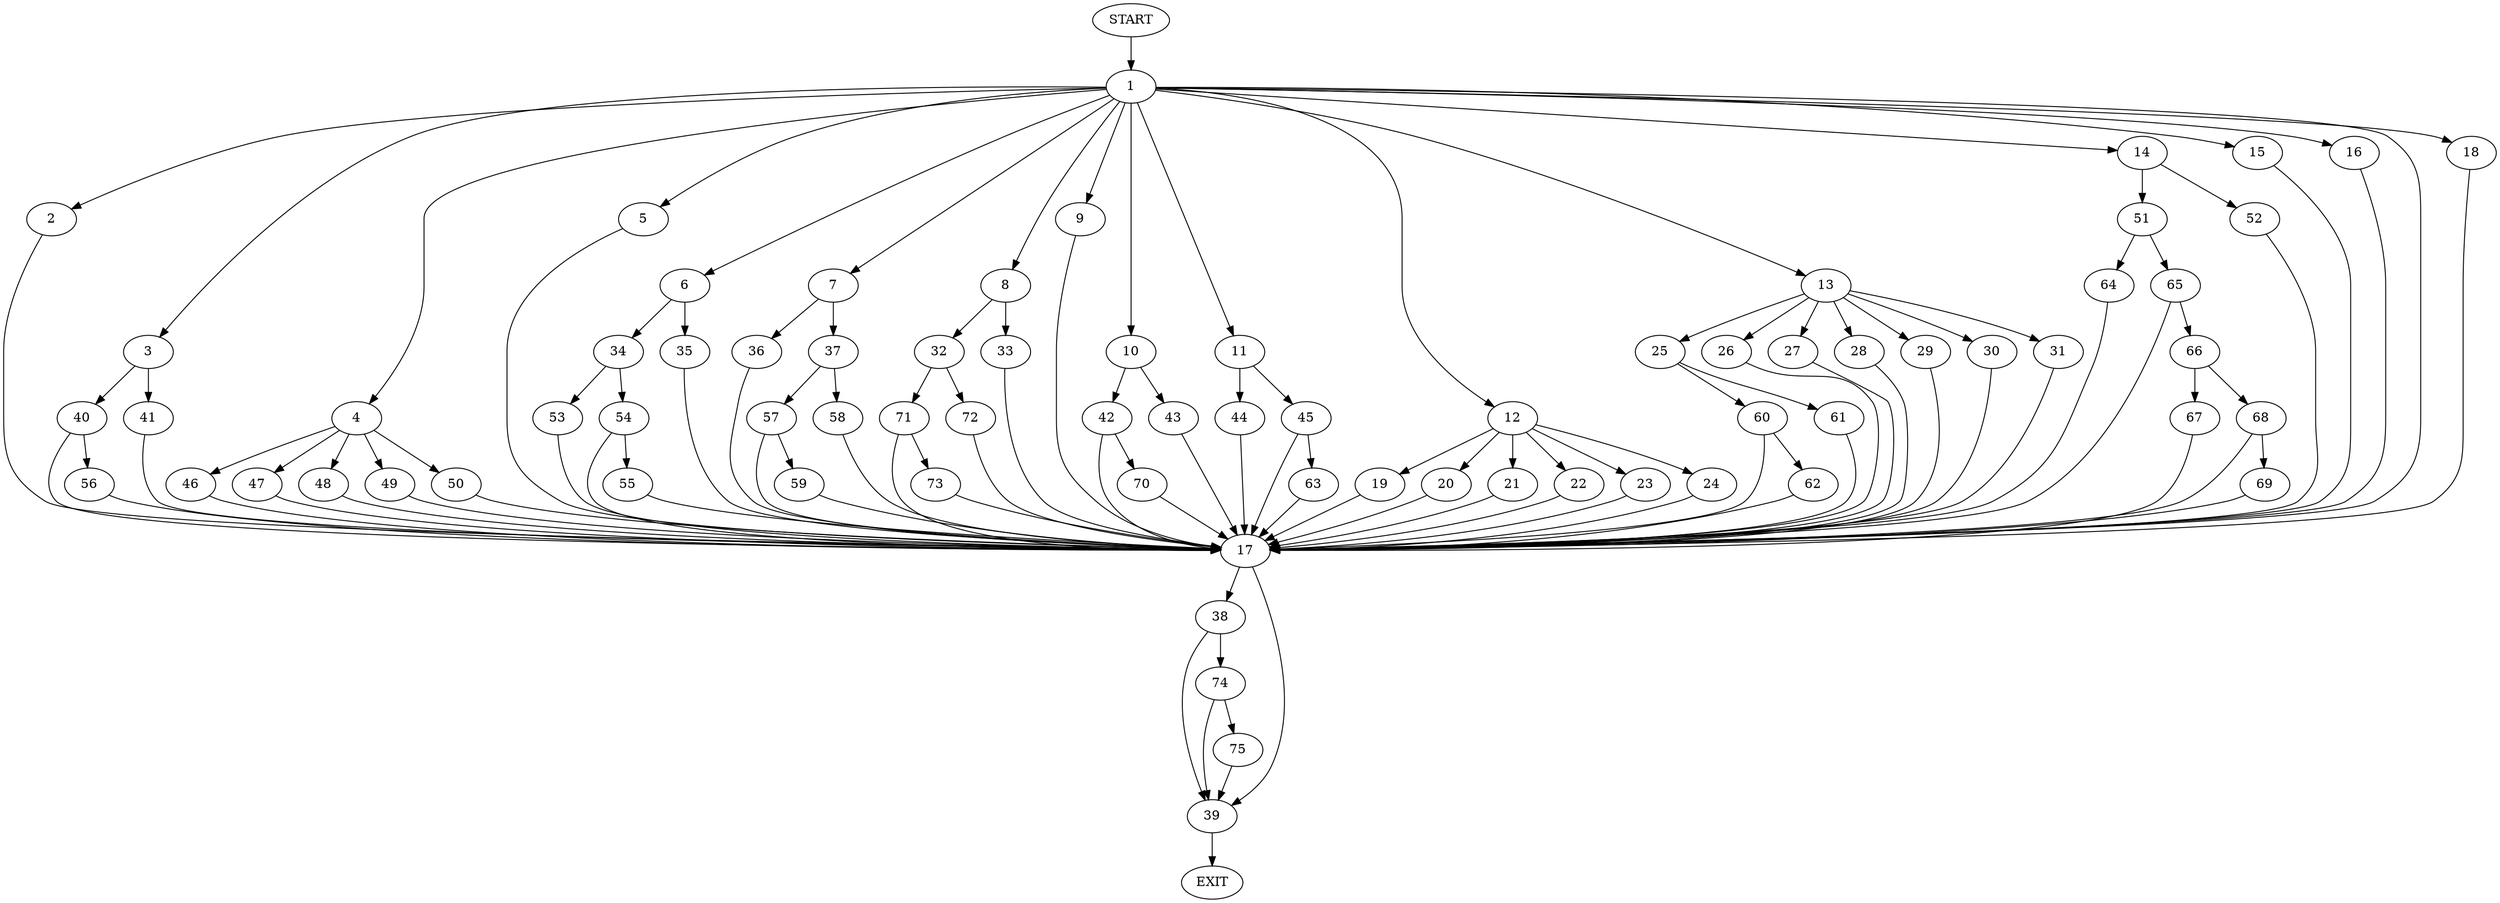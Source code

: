 digraph {
0 [label="START"]
76 [label="EXIT"]
0 -> 1
1 -> 2
1 -> 3
1 -> 4
1 -> 5
1 -> 6
1 -> 7
1 -> 8
1 -> 9
1 -> 10
1 -> 11
1 -> 12
1 -> 13
1 -> 14
1 -> 15
1 -> 16
1 -> 17
1 -> 18
12 -> 19
12 -> 20
12 -> 21
12 -> 22
12 -> 23
12 -> 24
13 -> 25
13 -> 26
13 -> 27
13 -> 28
13 -> 29
13 -> 30
13 -> 31
8 -> 32
8 -> 33
6 -> 34
6 -> 35
5 -> 17
7 -> 36
7 -> 37
2 -> 17
15 -> 17
17 -> 38
17 -> 39
3 -> 40
3 -> 41
9 -> 17
10 -> 42
10 -> 43
16 -> 17
18 -> 17
11 -> 44
11 -> 45
4 -> 46
4 -> 47
4 -> 48
4 -> 49
4 -> 50
14 -> 51
14 -> 52
34 -> 53
34 -> 54
35 -> 17
54 -> 55
54 -> 17
53 -> 17
55 -> 17
40 -> 17
40 -> 56
41 -> 17
56 -> 17
36 -> 17
37 -> 57
37 -> 58
57 -> 59
57 -> 17
58 -> 17
59 -> 17
29 -> 17
30 -> 17
27 -> 17
25 -> 60
25 -> 61
28 -> 17
31 -> 17
26 -> 17
61 -> 17
60 -> 62
60 -> 17
62 -> 17
46 -> 17
49 -> 17
48 -> 17
50 -> 17
47 -> 17
45 -> 63
45 -> 17
44 -> 17
63 -> 17
22 -> 17
19 -> 17
20 -> 17
21 -> 17
23 -> 17
24 -> 17
51 -> 64
51 -> 65
52 -> 17
65 -> 66
65 -> 17
64 -> 17
66 -> 67
66 -> 68
68 -> 69
68 -> 17
67 -> 17
69 -> 17
43 -> 17
42 -> 70
42 -> 17
70 -> 17
33 -> 17
32 -> 71
32 -> 72
72 -> 17
71 -> 73
71 -> 17
73 -> 17
38 -> 39
38 -> 74
39 -> 76
74 -> 39
74 -> 75
75 -> 39
}
